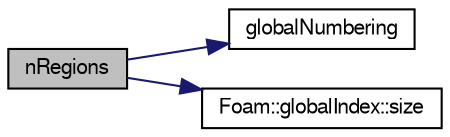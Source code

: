 digraph "nRegions"
{
  bgcolor="transparent";
  edge [fontname="FreeSans",fontsize="10",labelfontname="FreeSans",labelfontsize="10"];
  node [fontname="FreeSans",fontsize="10",shape=record];
  rankdir="LR";
  Node1 [label="nRegions",height=0.2,width=0.4,color="black", fillcolor="grey75", style="filled" fontcolor="black"];
  Node1 -> Node2 [color="midnightblue",fontsize="10",style="solid",fontname="FreeSans"];
  Node2 [label="globalNumbering",height=0.2,width=0.4,color="black",URL="$a02081.html#a7cc876f8ae62af6790496d9e6b9515d1",tooltip="Return global region numbering. "];
  Node1 -> Node3 [color="midnightblue",fontsize="10",style="solid",fontname="FreeSans"];
  Node3 [label="Foam::globalIndex::size",height=0.2,width=0.4,color="black",URL="$a00906.html#a723361dc2020160f5492e8fe2d09fa44",tooltip="Global sum of localSizes. "];
}
